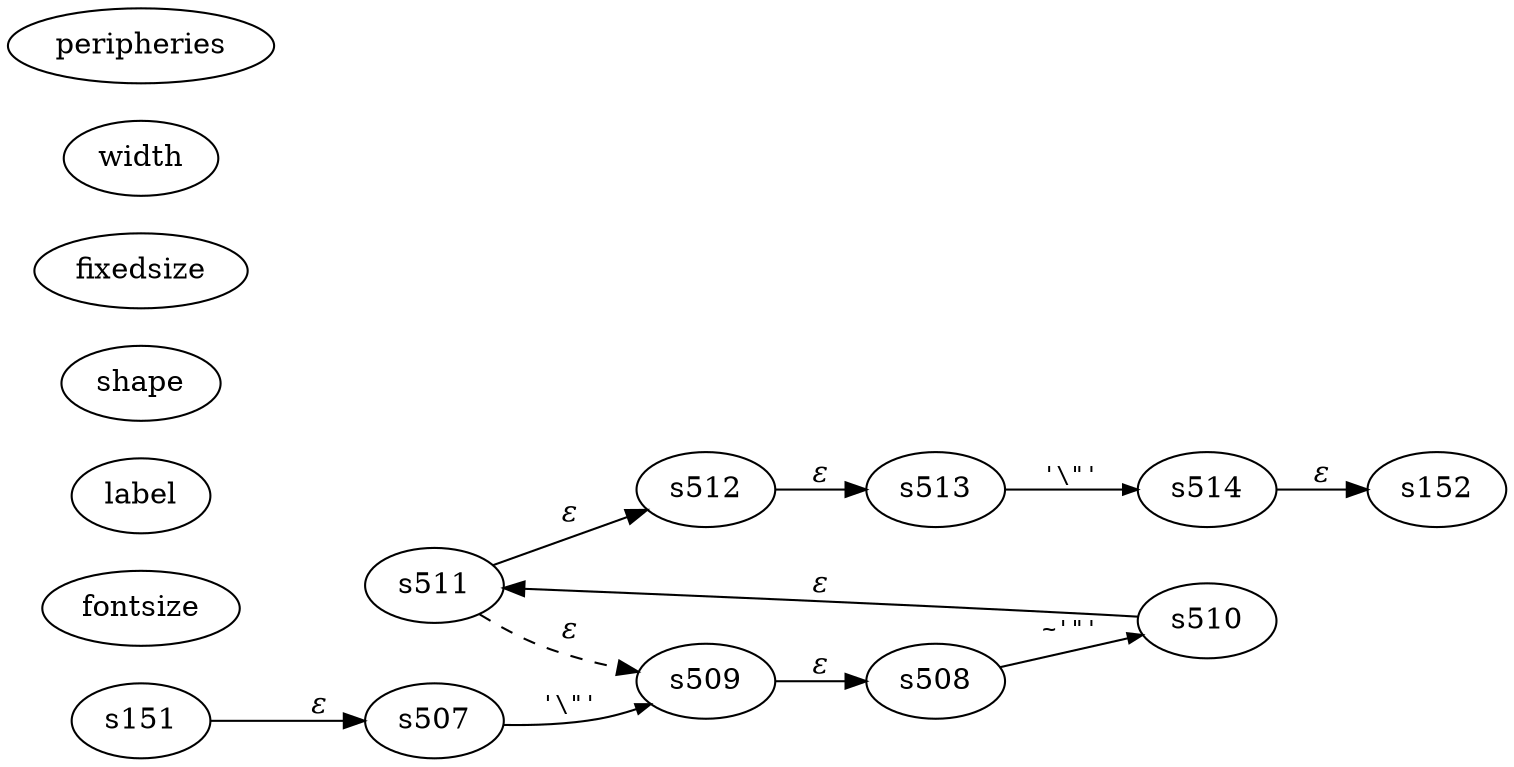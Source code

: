 digraph ATN {
rankdir=LR;
s152{fontsize:11, label:"152", shape:"doublecircle", fixedsize:true, width:.6};
s512{fontsize:11,label:"512", shape:"circle", fixedsize:true, width:.55, peripheries:1};
s513{fontsize:11,label:"513", shape:"circle", fixedsize:true, width:.55, peripheries:1};
s514{fontsize:11,label:"514", shape:"circle", fixedsize:true, width:.55, peripheries:1};
s151{fontsize:11,label:"151", shape:"circle", fixedsize:true, width:.55, peripheries:1};
s507{fontsize:11,label:"507", shape:"circle", fixedsize:true, width:.55, peripheries:1};
s508{fontsize:11,label:"508", shape:"circle", fixedsize:true, width:.55, peripheries:1};
s509{fontsize:11,label:"&rarr;\n509+", shape:"circle", fixedsize:true, width:.55, peripheries:1};
s510{fontsize:11,label:"&larr;\n510", shape:"circle", fixedsize:true, width:.55, peripheries:1};
s511{fontsize:11,label:"{511+\nd=12|{<p0>|<p1>}}", shape:"record", fixedsize:false, peripheries:1};
s151 -> s507 [fontname="Times-Italic", label="&epsilon;"];
s507 -> s509 [fontsize=11, fontname="Courier", arrowsize=.7, label = "'\\\"'", arrowhead = normal];
s509 -> s508 [fontname="Times-Italic", label="&epsilon;"];
s508 -> s510 [fontsize=11, fontname="Courier", arrowsize=.7, label = "~'\"'", arrowhead = normal];
s510 -> s511 [fontname="Times-Italic", label="&epsilon;"];
s511:p0 -> s509 [fontname="Times-Italic", label="&epsilon;", style="dashed"];
s511:p1 -> s512 [fontname="Times-Italic", label="&epsilon;"];
s512 -> s513 [fontname="Times-Italic", label="&epsilon;"];
s513 -> s514 [fontsize=11, fontname="Courier", arrowsize=.7, label = "'\\\"'", arrowhead = normal];
s514 -> s152 [fontname="Times-Italic", label="&epsilon;"];
}